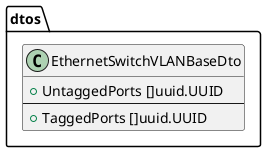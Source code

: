 @startuml

package dtos {
    class EthernetSwitchVLANBaseDto {
        +UntaggedPorts []uuid.UUID
        --
        +TaggedPorts []uuid.UUID
    }
}

@enduml
